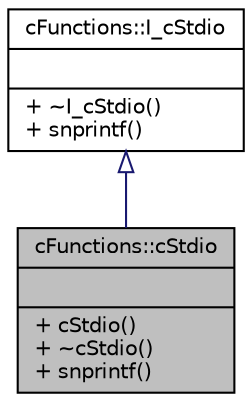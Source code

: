 digraph "cFunctions::cStdio"
{
 // INTERACTIVE_SVG=YES
 // LATEX_PDF_SIZE
  edge [fontname="Helvetica",fontsize="10",labelfontname="Helvetica",labelfontsize="10"];
  node [fontname="Helvetica",fontsize="10",shape=record];
  Node0 [label="{cFunctions::cStdio\n||+ cStdio()\l+ ~cStdio()\l+ snprintf()\l}",height=0.2,width=0.4,color="black", fillcolor="grey75", style="filled", fontcolor="black",tooltip=" "];
  Node1 -> Node0 [dir="back",color="midnightblue",fontsize="10",style="solid",arrowtail="onormal",fontname="Helvetica"];
  Node1 [label="{cFunctions::I_cStdio\n||+ ~I_cStdio()\l+ snprintf()\l}",height=0.2,width=0.4,color="black", fillcolor="white", style="filled",URL="$de/d2b/classcFunctions_1_1I__cStdio.html",tooltip=" "];
}
